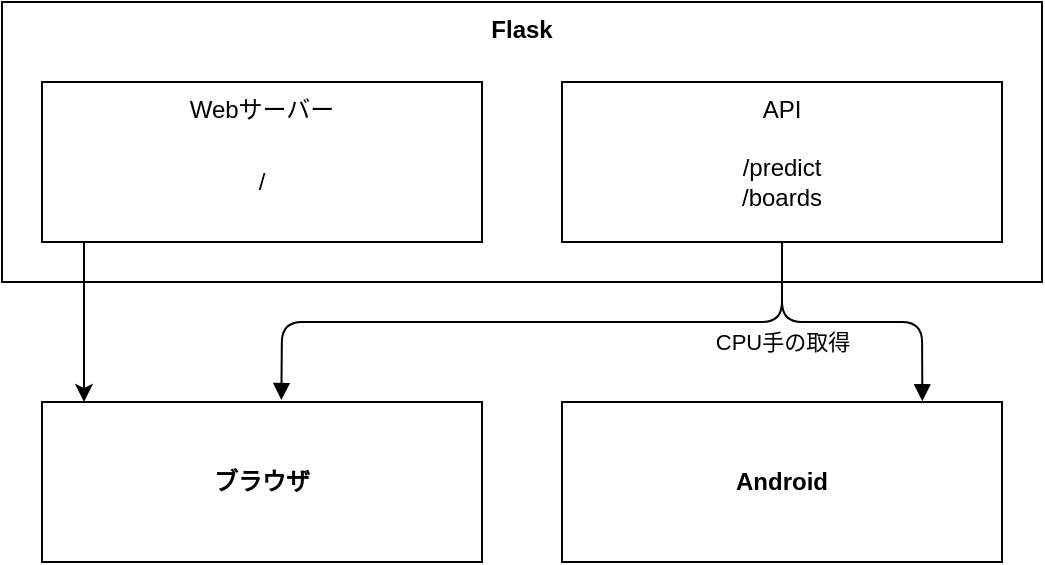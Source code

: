 <mxfile>
    <diagram id="A5e3RM57cPMwyPoYxp2X" name="Page-1">
        <mxGraphModel dx="1155" dy="649" grid="1" gridSize="10" guides="1" tooltips="1" connect="1" arrows="1" fold="1" page="1" pageScale="1" pageWidth="850" pageHeight="1100" background="#FFFFFF" math="0" shadow="0">
            <root>
                <mxCell id="0"/>
                <mxCell id="1" parent="0"/>
                <mxCell id="2" value="Flask" style="rounded=0;whiteSpace=wrap;html=1;fontStyle=1;verticalAlign=top;container=1;collapsible=0;recursiveResize=0;" vertex="1" parent="1">
                    <mxGeometry x="100" y="120" width="520" height="140" as="geometry"/>
                </mxCell>
                <mxCell id="8" value="API" style="rounded=0;whiteSpace=wrap;html=1;container=1;collapsible=0;verticalAlign=top;" vertex="1" parent="2">
                    <mxGeometry x="280" y="40" width="220" height="80" as="geometry"/>
                </mxCell>
                <mxCell id="9" value="/predict&lt;br style=&quot;border-color: var(--border-color);&quot;&gt;/boards" style="text;html=1;strokeColor=none;fillColor=none;align=center;verticalAlign=middle;whiteSpace=wrap;rounded=0;" vertex="1" parent="8">
                    <mxGeometry x="55.0" y="30" width="110.0" height="40" as="geometry"/>
                </mxCell>
                <mxCell id="7" value="Webサーバー" style="rounded=0;whiteSpace=wrap;html=1;verticalAlign=top;container=1;collapsible=0;" vertex="1" parent="2">
                    <mxGeometry x="20" y="40" width="220" height="80" as="geometry"/>
                </mxCell>
                <mxCell id="11" value="/" style="text;html=1;strokeColor=none;fillColor=none;align=center;verticalAlign=middle;whiteSpace=wrap;rounded=0;" vertex="1" parent="7">
                    <mxGeometry x="55" y="29.997" width="110" height="40" as="geometry"/>
                </mxCell>
                <mxCell id="18" style="edgeStyle=none;html=1;entryX=0.5;entryY=1;entryDx=0;entryDy=0;startArrow=block;startFill=1;endArrow=none;endFill=0;exitX=0.819;exitY=-0.005;exitDx=0;exitDy=0;exitPerimeter=0;" edge="1" parent="1" source="3" target="8">
                    <mxGeometry relative="1" as="geometry">
                        <Array as="points">
                            <mxPoint x="560" y="280"/>
                            <mxPoint x="490" y="280"/>
                        </Array>
                    </mxGeometry>
                </mxCell>
                <mxCell id="3" value="Android" style="rounded=0;whiteSpace=wrap;html=1;fontStyle=1;verticalAlign=middle;container=1;collapsible=0;recursiveResize=0;" vertex="1" parent="1">
                    <mxGeometry x="380" y="320" width="220" height="80" as="geometry"/>
                </mxCell>
                <mxCell id="16" value="CPU手の取得" style="edgeStyle=none;html=1;entryX=0.5;entryY=1;entryDx=0;entryDy=0;exitX=0.544;exitY=-0.012;exitDx=0;exitDy=0;exitPerimeter=0;endArrow=none;endFill=0;startArrow=block;startFill=1;" edge="1" parent="1" source="4" target="8">
                    <mxGeometry x="0.757" y="-10" relative="1" as="geometry">
                        <Array as="points">
                            <mxPoint x="240" y="280"/>
                            <mxPoint x="490" y="280"/>
                        </Array>
                        <mxPoint x="-10" y="10" as="offset"/>
                    </mxGeometry>
                </mxCell>
                <mxCell id="4" value="ブラウザ" style="rounded=0;whiteSpace=wrap;html=1;fontStyle=1;verticalAlign=middle;container=1;collapsible=0;recursiveResize=0;" vertex="1" parent="1">
                    <mxGeometry x="120" y="320" width="220" height="80" as="geometry"/>
                </mxCell>
                <mxCell id="14" value="" style="edgeStyle=none;html=1;" edge="1" parent="1">
                    <mxGeometry y="-41" relative="1" as="geometry">
                        <mxPoint x="141" y="240" as="sourcePoint"/>
                        <mxPoint x="141" y="320" as="targetPoint"/>
                        <mxPoint as="offset"/>
                    </mxGeometry>
                </mxCell>
            </root>
        </mxGraphModel>
    </diagram>
</mxfile>